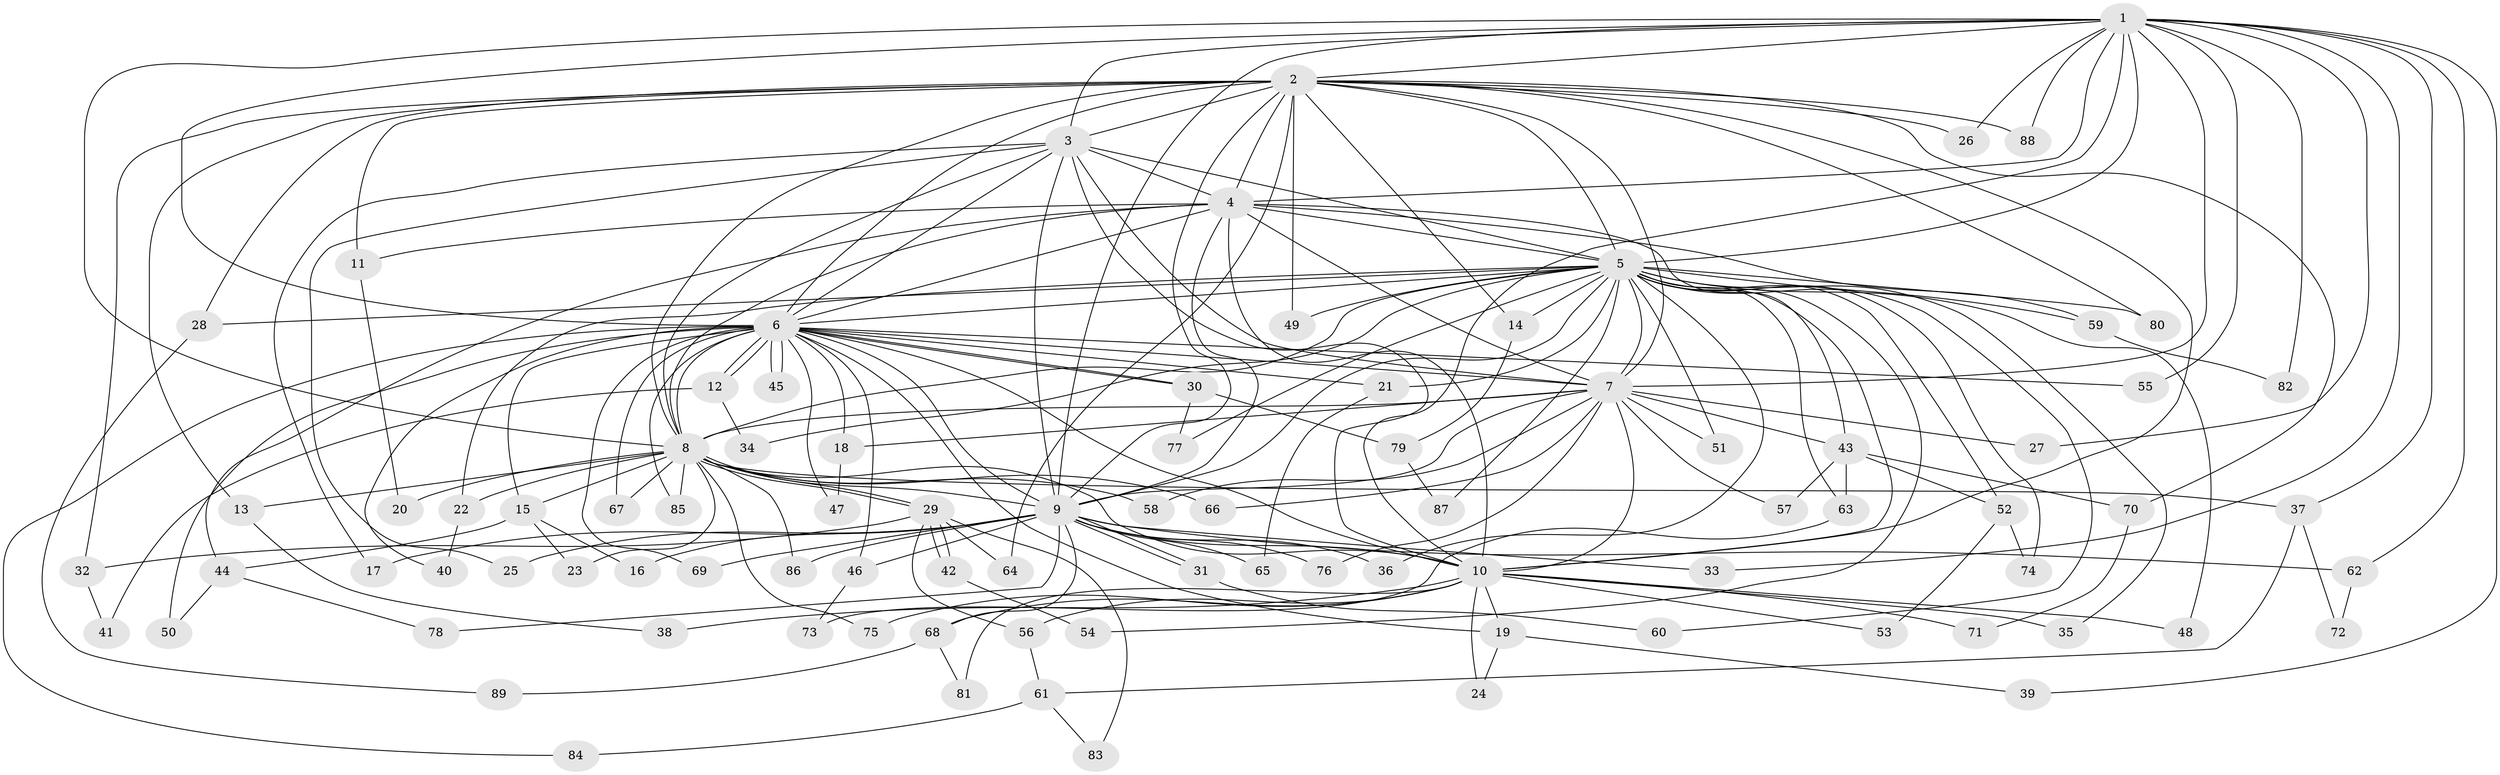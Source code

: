 // coarse degree distribution, {2: 0.45714285714285713, 1: 0.4, 20: 0.02857142857142857, 4: 0.05714285714285714, 3: 0.02857142857142857, 27: 0.02857142857142857}
// Generated by graph-tools (version 1.1) at 2025/49/03/04/25 21:49:29]
// undirected, 89 vertices, 203 edges
graph export_dot {
graph [start="1"]
  node [color=gray90,style=filled];
  1;
  2;
  3;
  4;
  5;
  6;
  7;
  8;
  9;
  10;
  11;
  12;
  13;
  14;
  15;
  16;
  17;
  18;
  19;
  20;
  21;
  22;
  23;
  24;
  25;
  26;
  27;
  28;
  29;
  30;
  31;
  32;
  33;
  34;
  35;
  36;
  37;
  38;
  39;
  40;
  41;
  42;
  43;
  44;
  45;
  46;
  47;
  48;
  49;
  50;
  51;
  52;
  53;
  54;
  55;
  56;
  57;
  58;
  59;
  60;
  61;
  62;
  63;
  64;
  65;
  66;
  67;
  68;
  69;
  70;
  71;
  72;
  73;
  74;
  75;
  76;
  77;
  78;
  79;
  80;
  81;
  82;
  83;
  84;
  85;
  86;
  87;
  88;
  89;
  1 -- 2;
  1 -- 3;
  1 -- 4;
  1 -- 5;
  1 -- 6;
  1 -- 7;
  1 -- 8;
  1 -- 9;
  1 -- 10;
  1 -- 26;
  1 -- 27;
  1 -- 33;
  1 -- 37;
  1 -- 39;
  1 -- 55;
  1 -- 62;
  1 -- 82;
  1 -- 88;
  2 -- 3;
  2 -- 4;
  2 -- 5;
  2 -- 6;
  2 -- 7;
  2 -- 8;
  2 -- 9;
  2 -- 10;
  2 -- 11;
  2 -- 13;
  2 -- 14;
  2 -- 26;
  2 -- 28;
  2 -- 32;
  2 -- 49;
  2 -- 64;
  2 -- 70;
  2 -- 80;
  2 -- 88;
  3 -- 4;
  3 -- 5;
  3 -- 6;
  3 -- 7;
  3 -- 8;
  3 -- 9;
  3 -- 10;
  3 -- 17;
  3 -- 25;
  4 -- 5;
  4 -- 6;
  4 -- 7;
  4 -- 8;
  4 -- 9;
  4 -- 10;
  4 -- 11;
  4 -- 43;
  4 -- 44;
  4 -- 59;
  5 -- 6;
  5 -- 7;
  5 -- 8;
  5 -- 9;
  5 -- 10;
  5 -- 14;
  5 -- 21;
  5 -- 22;
  5 -- 28;
  5 -- 34;
  5 -- 35;
  5 -- 36;
  5 -- 48;
  5 -- 49;
  5 -- 51;
  5 -- 52;
  5 -- 54;
  5 -- 59;
  5 -- 60;
  5 -- 63;
  5 -- 74;
  5 -- 77;
  5 -- 80;
  5 -- 87;
  6 -- 7;
  6 -- 8;
  6 -- 9;
  6 -- 10;
  6 -- 12;
  6 -- 12;
  6 -- 15;
  6 -- 18;
  6 -- 19;
  6 -- 21;
  6 -- 30;
  6 -- 30;
  6 -- 40;
  6 -- 45;
  6 -- 45;
  6 -- 46;
  6 -- 47;
  6 -- 50;
  6 -- 55;
  6 -- 67;
  6 -- 69;
  6 -- 84;
  6 -- 85;
  7 -- 8;
  7 -- 9;
  7 -- 10;
  7 -- 18;
  7 -- 27;
  7 -- 43;
  7 -- 51;
  7 -- 57;
  7 -- 58;
  7 -- 66;
  7 -- 76;
  8 -- 9;
  8 -- 10;
  8 -- 13;
  8 -- 15;
  8 -- 20;
  8 -- 22;
  8 -- 23;
  8 -- 29;
  8 -- 29;
  8 -- 37;
  8 -- 58;
  8 -- 66;
  8 -- 67;
  8 -- 75;
  8 -- 85;
  8 -- 86;
  9 -- 10;
  9 -- 16;
  9 -- 17;
  9 -- 25;
  9 -- 31;
  9 -- 31;
  9 -- 33;
  9 -- 36;
  9 -- 46;
  9 -- 62;
  9 -- 65;
  9 -- 68;
  9 -- 69;
  9 -- 76;
  9 -- 78;
  9 -- 86;
  10 -- 19;
  10 -- 24;
  10 -- 35;
  10 -- 38;
  10 -- 48;
  10 -- 53;
  10 -- 56;
  10 -- 68;
  10 -- 71;
  10 -- 75;
  10 -- 81;
  11 -- 20;
  12 -- 34;
  12 -- 41;
  13 -- 38;
  14 -- 79;
  15 -- 16;
  15 -- 23;
  15 -- 44;
  18 -- 47;
  19 -- 24;
  19 -- 39;
  21 -- 65;
  22 -- 40;
  28 -- 89;
  29 -- 32;
  29 -- 42;
  29 -- 42;
  29 -- 56;
  29 -- 64;
  29 -- 83;
  30 -- 77;
  30 -- 79;
  31 -- 60;
  32 -- 41;
  37 -- 61;
  37 -- 72;
  42 -- 54;
  43 -- 52;
  43 -- 57;
  43 -- 63;
  43 -- 70;
  44 -- 50;
  44 -- 78;
  46 -- 73;
  52 -- 53;
  52 -- 74;
  56 -- 61;
  59 -- 82;
  61 -- 83;
  61 -- 84;
  62 -- 72;
  63 -- 73;
  68 -- 81;
  68 -- 89;
  70 -- 71;
  79 -- 87;
}
